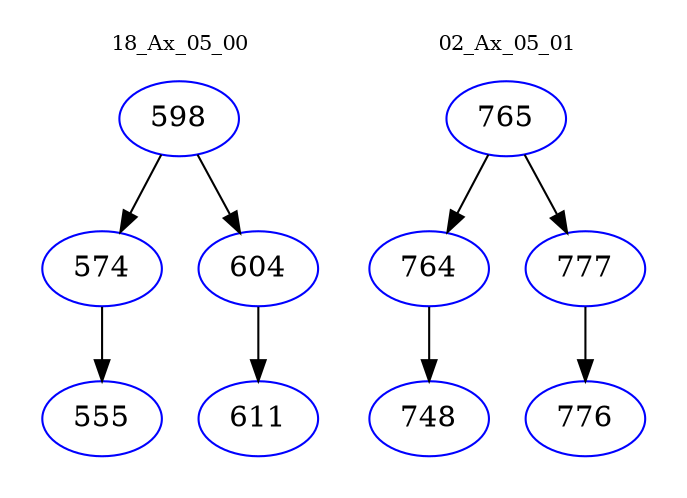 digraph{
subgraph cluster_0 {
color = white
label = "18_Ax_05_00";
fontsize=10;
T0_598 [label="598", color="blue"]
T0_598 -> T0_574 [color="black"]
T0_574 [label="574", color="blue"]
T0_574 -> T0_555 [color="black"]
T0_555 [label="555", color="blue"]
T0_598 -> T0_604 [color="black"]
T0_604 [label="604", color="blue"]
T0_604 -> T0_611 [color="black"]
T0_611 [label="611", color="blue"]
}
subgraph cluster_1 {
color = white
label = "02_Ax_05_01";
fontsize=10;
T1_765 [label="765", color="blue"]
T1_765 -> T1_764 [color="black"]
T1_764 [label="764", color="blue"]
T1_764 -> T1_748 [color="black"]
T1_748 [label="748", color="blue"]
T1_765 -> T1_777 [color="black"]
T1_777 [label="777", color="blue"]
T1_777 -> T1_776 [color="black"]
T1_776 [label="776", color="blue"]
}
}
